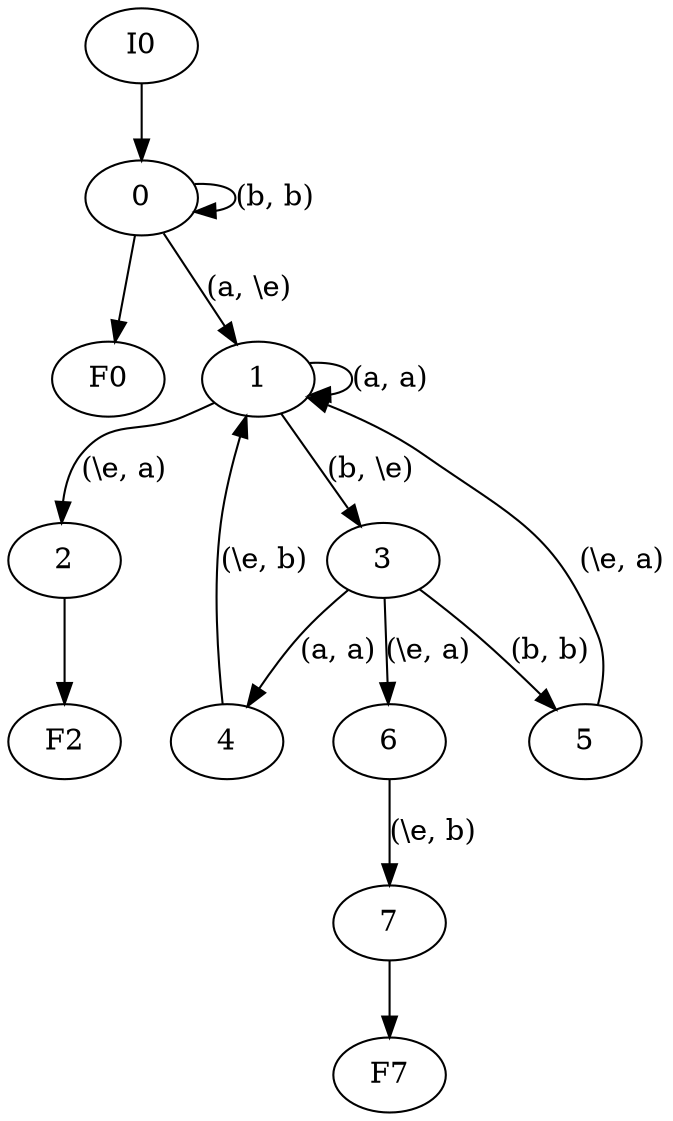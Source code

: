digraph {
  vcsn_context = "lat<lal(ab),lal(ab)>, b"
  I0 -> 0
  0 -> F0
  0 -> 0 [label = "(b, b)"]
  0 -> 1 [label = "(a, \\e)"]
  1 -> 1 [label = "(a, a)"]
  1 -> 2 [label = "(\\e, a)"]
  2 -> F2
  1 -> 3 [label = "(b, \\e)"]
  3 -> 4 [label = "(a, a)"]
  4 -> 1 [label = "(\\e, b)"]
  3 -> 5 [label = "(b, b)"]
  5 -> 1 [label = "(\\e, a)"]
  3 -> 6 [label = "(\\e, a)"]
  6 -> 7 [label = "(\\e, b)"]
  7 -> F7
}
